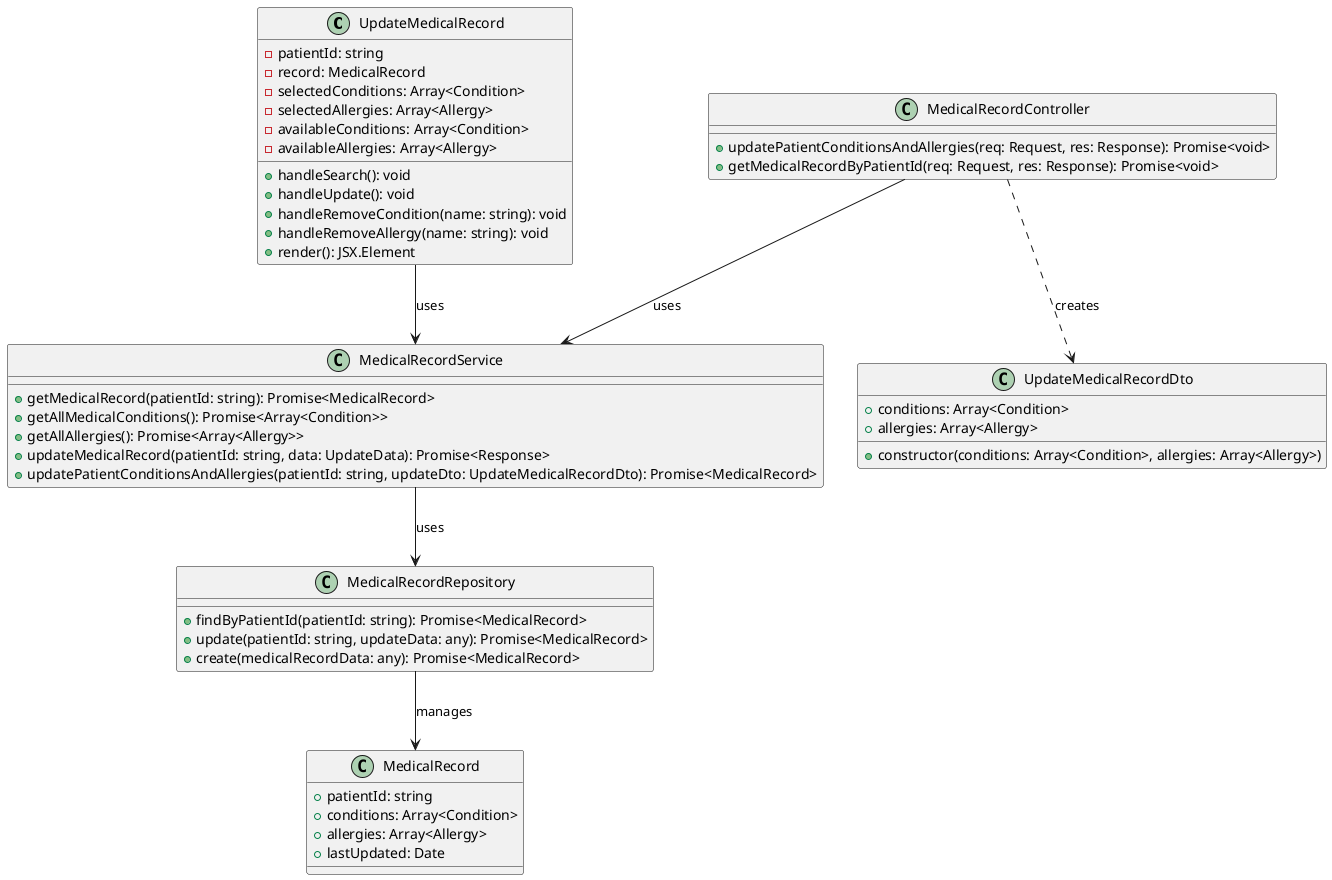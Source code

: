 @startuml Update Medical Record Class Diagram

' Frontend Components
class UpdateMedicalRecord {
  -patientId: string
  -record: MedicalRecord
  -selectedConditions: Array<Condition>
  -selectedAllergies: Array<Allergy>
  -availableConditions: Array<Condition>
  -availableAllergies: Array<Allergy>
  +handleSearch(): void
  +handleUpdate(): void
  +handleRemoveCondition(name: string): void
  +handleRemoveAllergy(name: string): void
  +render(): JSX.Element
}

class MedicalRecordService {
  +getMedicalRecord(patientId: string): Promise<MedicalRecord>
  +getAllMedicalConditions(): Promise<Array<Condition>>
  +getAllAllergies(): Promise<Array<Allergy>>
  +updateMedicalRecord(patientId: string, data: UpdateData): Promise<Response>
}

' Backend Components
class MedicalRecordController {
  +updatePatientConditionsAndAllergies(req: Request, res: Response): Promise<void>
  +getMedicalRecordByPatientId(req: Request, res: Response): Promise<void>
}

class MedicalRecordService {
  +updatePatientConditionsAndAllergies(patientId: string, updateDto: UpdateMedicalRecordDto): Promise<MedicalRecord>
}

class MedicalRecordRepository {
  +findByPatientId(patientId: string): Promise<MedicalRecord>
  +update(patientId: string, updateData: any): Promise<MedicalRecord>
  +create(medicalRecordData: any): Promise<MedicalRecord>
}

class UpdateMedicalRecordDto {
  +conditions: Array<Condition>
  +allergies: Array<Allergy>
  +constructor(conditions: Array<Condition>, allergies: Array<Allergy>)
}

class MedicalRecord {
  +patientId: string
  +conditions: Array<Condition>
  +allergies: Array<Allergy>
  +lastUpdated: Date
}

' Relationships
UpdateMedicalRecord --> MedicalRecordService: uses
MedicalRecordController --> MedicalRecordService: uses
MedicalRecordService --> MedicalRecordRepository: uses
MedicalRecordController ..> UpdateMedicalRecordDto: creates
MedicalRecordRepository --> MedicalRecord: manages

@enduml